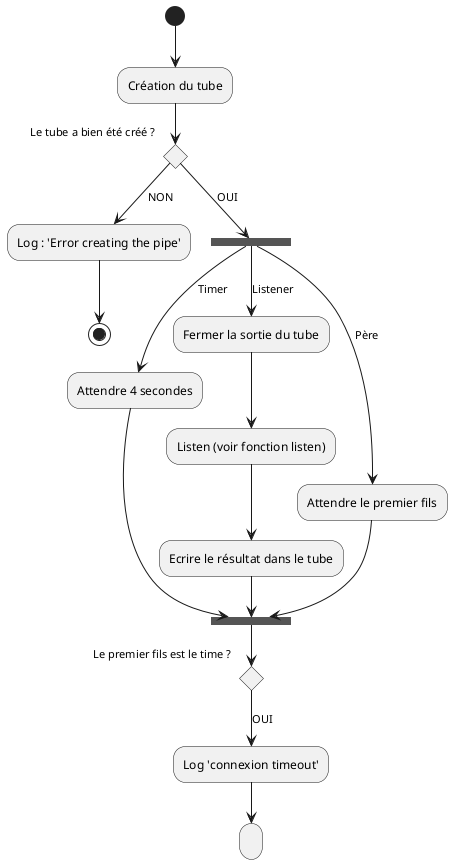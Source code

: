 @startuml Listen_with_timemout
' Le tube
(*) --> "Création du tube"
if "Le tube a bien été créé ?" then 
    -->[NON] "Log : 'Error creating the pipe'"
    --> (*)
else 
    -->[OUI] ===MAIN===
endif 

' Le timer
===MAIN=== -->[Timer] "Attendre 4 secondes"
--> ===SECOND===

' Le listener
===MAIN=== -->[Listener] "Fermer la sortie du tube"
--> "Listen (voir fonction listen)"
--> "Ecrire le résultat dans le tube"
--> ===SECOND===

===MAIN=== -->[Père] "Attendre le premier fils"
--> ===SECOND===

===SECOND=== --> if "Le premier fils est le time ?" then 
    -->[OUI] "Log 'connexion timeout'"
    --> " "
else 
endif 
@enduml 